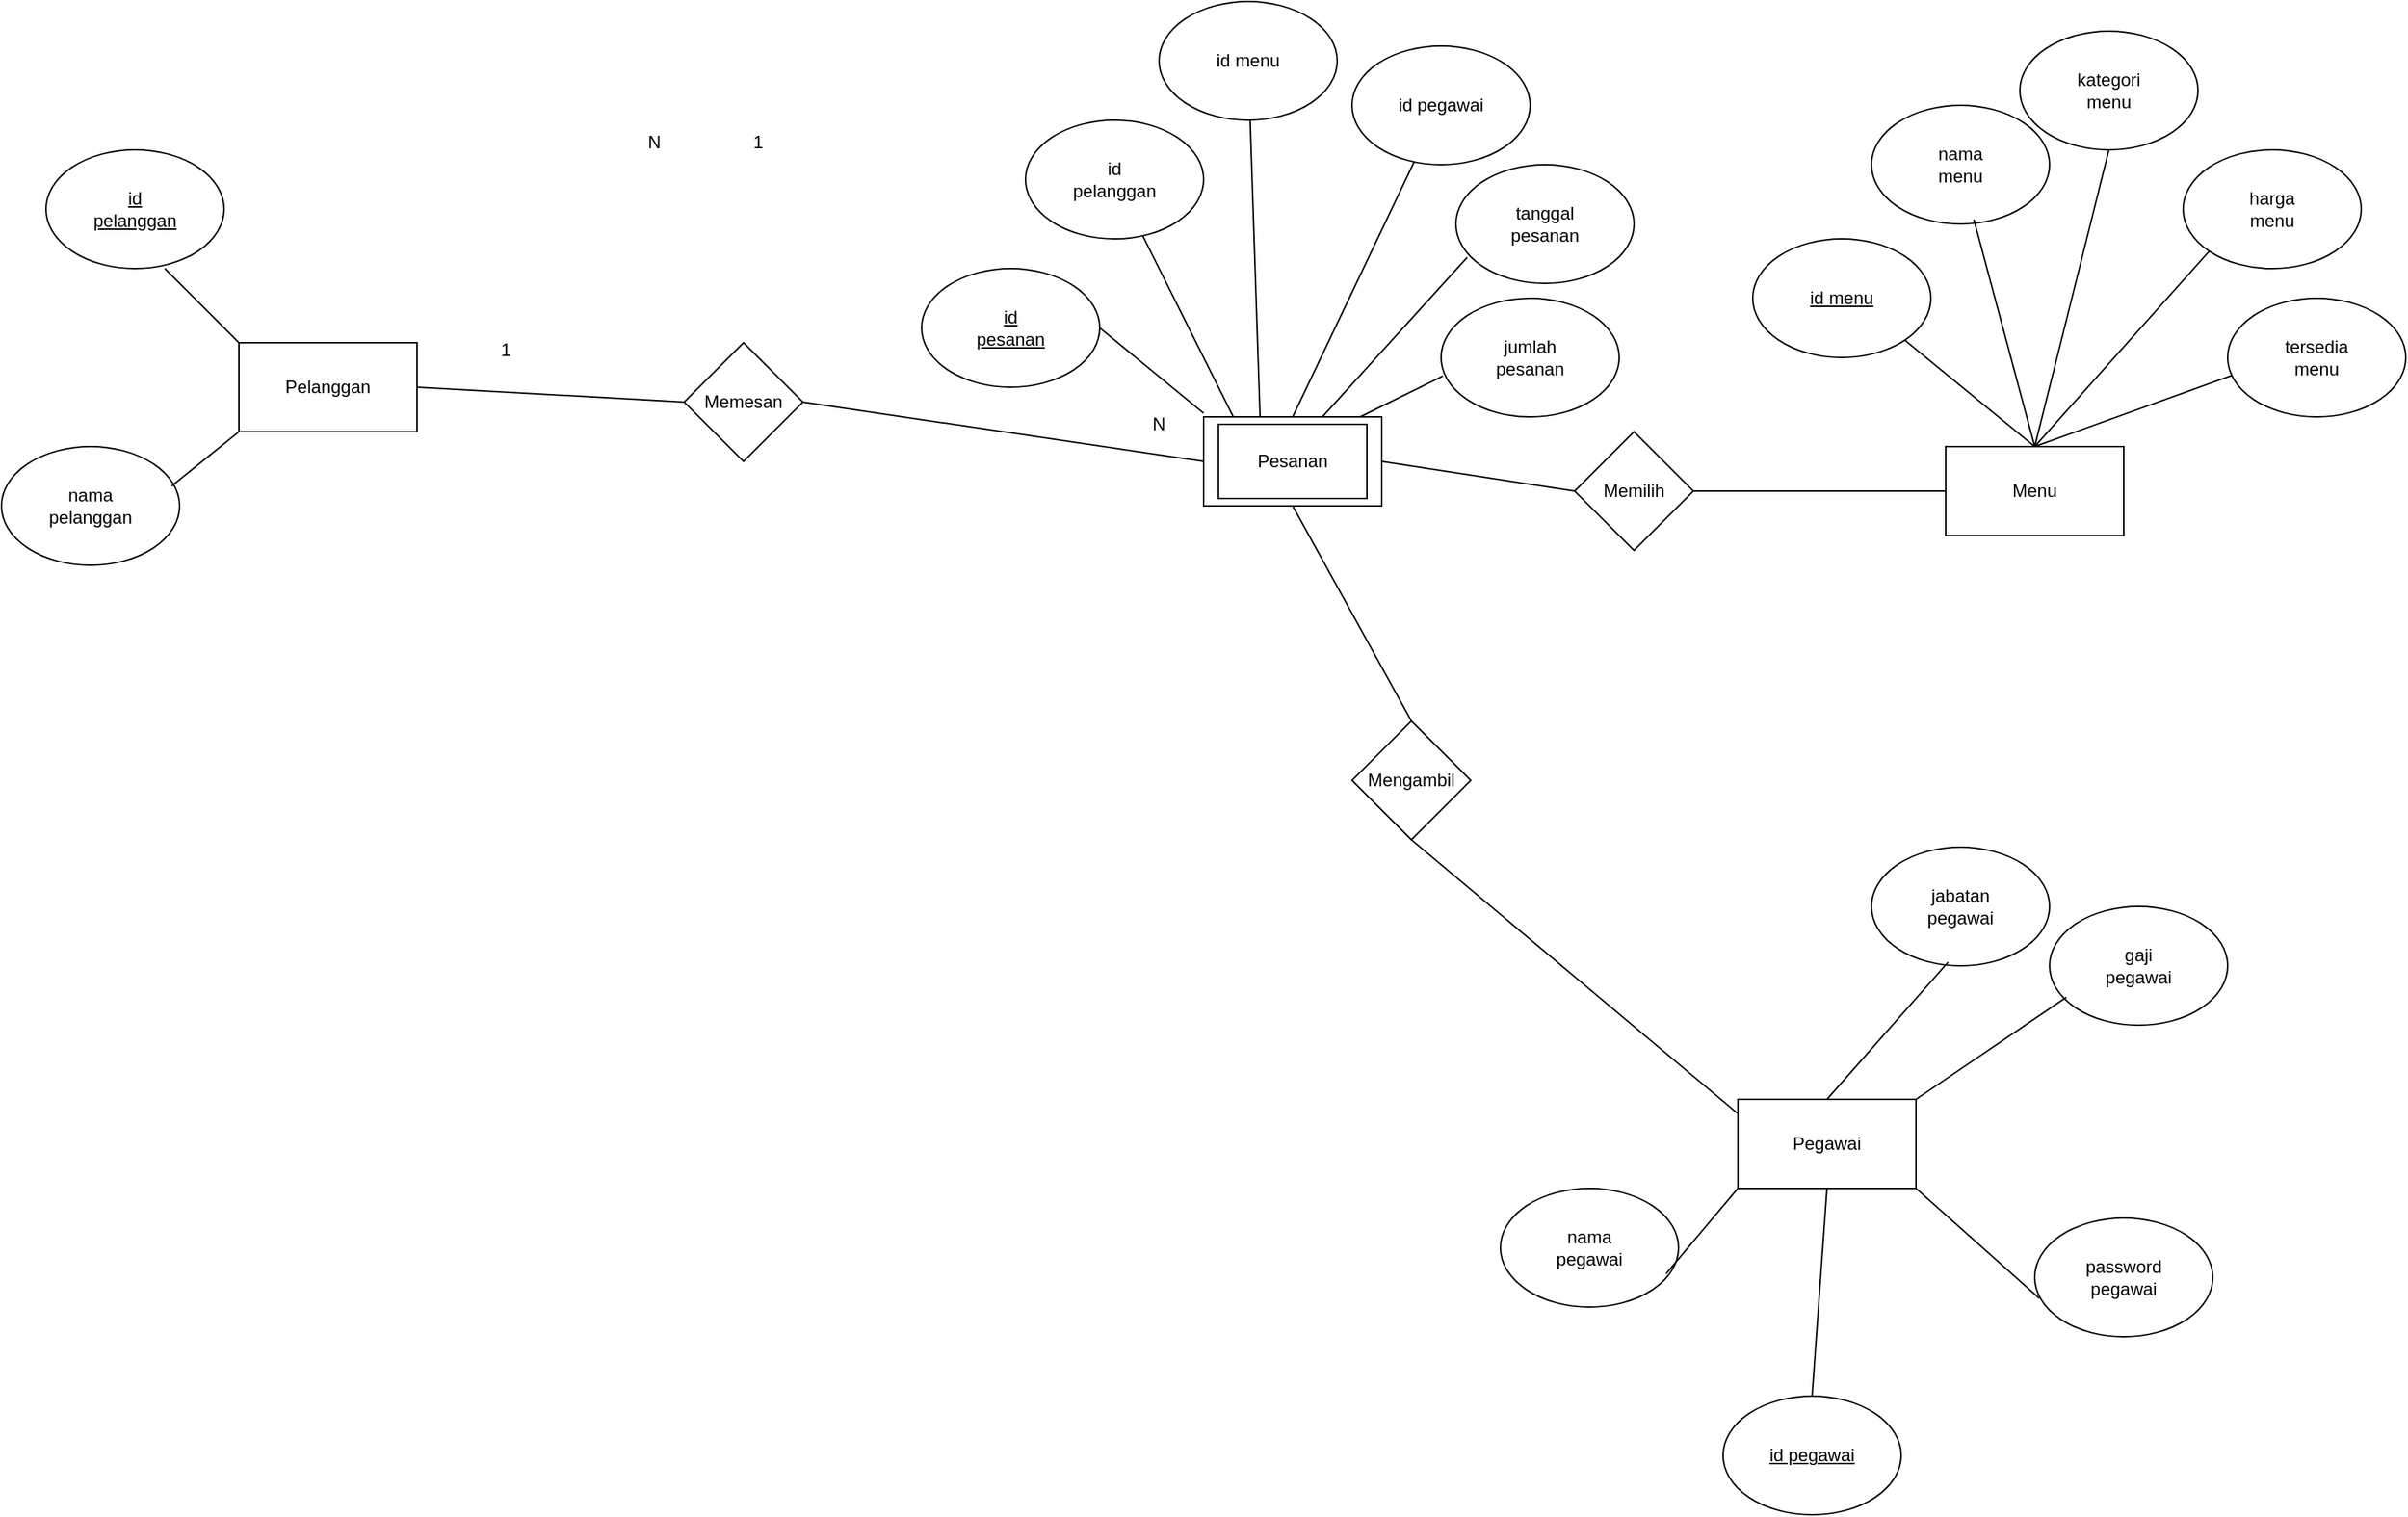 <mxfile version="24.7.14">
  <diagram name="Halaman-1" id="WiP00z7-OQJ8EnKLOVkh">
    <mxGraphModel dx="2072" dy="598" grid="1" gridSize="10" guides="1" tooltips="1" connect="1" arrows="1" fold="1" page="1" pageScale="1" pageWidth="827" pageHeight="1169" math="0" shadow="0">
      <root>
        <mxCell id="0" />
        <mxCell id="1" parent="0" />
        <mxCell id="e2IvokpkZJgBXwaijT4H-10" value="" style="group" vertex="1" connectable="0" parent="1">
          <mxGeometry x="630" y="300" width="130" height="60" as="geometry" />
        </mxCell>
        <mxCell id="e2IvokpkZJgBXwaijT4H-11" value="" style="rounded=0;whiteSpace=wrap;html=1;" vertex="1" parent="e2IvokpkZJgBXwaijT4H-10">
          <mxGeometry width="120" height="60" as="geometry" />
        </mxCell>
        <mxCell id="e2IvokpkZJgBXwaijT4H-173" value="" style="group" vertex="1" connectable="0" parent="e2IvokpkZJgBXwaijT4H-10">
          <mxGeometry x="10" y="5" width="100" height="50" as="geometry" />
        </mxCell>
        <mxCell id="e2IvokpkZJgBXwaijT4H-170" value="" style="rounded=0;whiteSpace=wrap;html=1;" vertex="1" parent="e2IvokpkZJgBXwaijT4H-173">
          <mxGeometry width="100" height="50" as="geometry" />
        </mxCell>
        <mxCell id="e2IvokpkZJgBXwaijT4H-172" value="Pesanan" style="text;html=1;align=center;verticalAlign=middle;whiteSpace=wrap;rounded=0;" vertex="1" parent="e2IvokpkZJgBXwaijT4H-173">
          <mxGeometry x="20" y="10" width="60" height="30" as="geometry" />
        </mxCell>
        <mxCell id="e2IvokpkZJgBXwaijT4H-9" value="" style="group" vertex="1" connectable="0" parent="1">
          <mxGeometry x="730" y="505" width="80" height="80" as="geometry" />
        </mxCell>
        <mxCell id="e2IvokpkZJgBXwaijT4H-7" value="" style="rhombus;whiteSpace=wrap;html=1;" vertex="1" parent="e2IvokpkZJgBXwaijT4H-9">
          <mxGeometry width="80" height="80" as="geometry" />
        </mxCell>
        <mxCell id="e2IvokpkZJgBXwaijT4H-8" value="Mengambil" style="text;html=1;align=center;verticalAlign=middle;whiteSpace=wrap;rounded=0;" vertex="1" parent="e2IvokpkZJgBXwaijT4H-9">
          <mxGeometry x="10" y="25" width="60" height="30" as="geometry" />
        </mxCell>
        <mxCell id="e2IvokpkZJgBXwaijT4H-43" value="" style="group" vertex="1" connectable="0" parent="1">
          <mxGeometry x="1000" y="40" width="440" height="340" as="geometry" />
        </mxCell>
        <mxCell id="e2IvokpkZJgBXwaijT4H-3" value="" style="group" vertex="1" connectable="0" parent="e2IvokpkZJgBXwaijT4H-43">
          <mxGeometry x="130" y="280" width="120" height="60" as="geometry" />
        </mxCell>
        <mxCell id="e2IvokpkZJgBXwaijT4H-1" value="" style="rounded=0;whiteSpace=wrap;html=1;" vertex="1" parent="e2IvokpkZJgBXwaijT4H-3">
          <mxGeometry width="120" height="60" as="geometry" />
        </mxCell>
        <mxCell id="e2IvokpkZJgBXwaijT4H-2" value="Menu" style="text;html=1;align=center;verticalAlign=middle;whiteSpace=wrap;rounded=0;" vertex="1" parent="e2IvokpkZJgBXwaijT4H-3">
          <mxGeometry x="30" y="15" width="60" height="30" as="geometry" />
        </mxCell>
        <mxCell id="e2IvokpkZJgBXwaijT4H-6" value="" style="group" vertex="1" connectable="0" parent="e2IvokpkZJgBXwaijT4H-43">
          <mxGeometry y="140" width="120" height="80" as="geometry" />
        </mxCell>
        <mxCell id="e2IvokpkZJgBXwaijT4H-4" value="" style="ellipse;whiteSpace=wrap;html=1;" vertex="1" parent="e2IvokpkZJgBXwaijT4H-6">
          <mxGeometry width="120" height="80" as="geometry" />
        </mxCell>
        <mxCell id="e2IvokpkZJgBXwaijT4H-5" value="&lt;u&gt;id menu&lt;/u&gt;" style="text;html=1;align=center;verticalAlign=middle;whiteSpace=wrap;rounded=0;" vertex="1" parent="e2IvokpkZJgBXwaijT4H-6">
          <mxGeometry x="30" y="25" width="60" height="30" as="geometry" />
        </mxCell>
        <mxCell id="e2IvokpkZJgBXwaijT4H-21" value="" style="group" vertex="1" connectable="0" parent="e2IvokpkZJgBXwaijT4H-43">
          <mxGeometry x="290" y="80" width="120" height="80" as="geometry" />
        </mxCell>
        <mxCell id="e2IvokpkZJgBXwaijT4H-22" value="" style="ellipse;whiteSpace=wrap;html=1;" vertex="1" parent="e2IvokpkZJgBXwaijT4H-21">
          <mxGeometry width="120" height="80" as="geometry" />
        </mxCell>
        <mxCell id="e2IvokpkZJgBXwaijT4H-23" value="harga menu" style="text;html=1;align=center;verticalAlign=middle;whiteSpace=wrap;rounded=0;" vertex="1" parent="e2IvokpkZJgBXwaijT4H-21">
          <mxGeometry x="30" y="25" width="60" height="30" as="geometry" />
        </mxCell>
        <mxCell id="e2IvokpkZJgBXwaijT4H-24" value="" style="group" vertex="1" connectable="0" parent="e2IvokpkZJgBXwaijT4H-43">
          <mxGeometry x="180" width="120" height="80" as="geometry" />
        </mxCell>
        <mxCell id="e2IvokpkZJgBXwaijT4H-25" value="" style="ellipse;whiteSpace=wrap;html=1;" vertex="1" parent="e2IvokpkZJgBXwaijT4H-24">
          <mxGeometry width="120" height="80" as="geometry" />
        </mxCell>
        <mxCell id="e2IvokpkZJgBXwaijT4H-26" value="kategori menu" style="text;html=1;align=center;verticalAlign=middle;whiteSpace=wrap;rounded=0;" vertex="1" parent="e2IvokpkZJgBXwaijT4H-24">
          <mxGeometry x="30" y="25" width="60" height="30" as="geometry" />
        </mxCell>
        <mxCell id="e2IvokpkZJgBXwaijT4H-27" value="" style="group" vertex="1" connectable="0" parent="e2IvokpkZJgBXwaijT4H-43">
          <mxGeometry x="80" y="50" width="120" height="80" as="geometry" />
        </mxCell>
        <mxCell id="e2IvokpkZJgBXwaijT4H-28" value="" style="ellipse;whiteSpace=wrap;html=1;" vertex="1" parent="e2IvokpkZJgBXwaijT4H-27">
          <mxGeometry width="120" height="80" as="geometry" />
        </mxCell>
        <mxCell id="e2IvokpkZJgBXwaijT4H-29" value="nama menu" style="text;html=1;align=center;verticalAlign=middle;whiteSpace=wrap;rounded=0;" vertex="1" parent="e2IvokpkZJgBXwaijT4H-27">
          <mxGeometry x="30" y="25" width="60" height="30" as="geometry" />
        </mxCell>
        <mxCell id="e2IvokpkZJgBXwaijT4H-30" value="" style="group" vertex="1" connectable="0" parent="e2IvokpkZJgBXwaijT4H-43">
          <mxGeometry x="320" y="180" width="120" height="80" as="geometry" />
        </mxCell>
        <mxCell id="e2IvokpkZJgBXwaijT4H-31" value="" style="ellipse;whiteSpace=wrap;html=1;" vertex="1" parent="e2IvokpkZJgBXwaijT4H-30">
          <mxGeometry width="120" height="80" as="geometry" />
        </mxCell>
        <mxCell id="e2IvokpkZJgBXwaijT4H-32" value="tersedia menu" style="text;html=1;align=center;verticalAlign=middle;whiteSpace=wrap;rounded=0;" vertex="1" parent="e2IvokpkZJgBXwaijT4H-30">
          <mxGeometry x="30" y="25" width="60" height="30" as="geometry" />
        </mxCell>
        <mxCell id="e2IvokpkZJgBXwaijT4H-33" value="" style="endArrow=none;html=1;rounded=0;exitX=0.5;exitY=0;exitDx=0;exitDy=0;entryX=1;entryY=1;entryDx=0;entryDy=0;" edge="1" parent="e2IvokpkZJgBXwaijT4H-43" source="e2IvokpkZJgBXwaijT4H-1" target="e2IvokpkZJgBXwaijT4H-4">
          <mxGeometry width="50" height="50" relative="1" as="geometry">
            <mxPoint x="200" y="220" as="sourcePoint" />
            <mxPoint x="250" y="170" as="targetPoint" />
          </mxGeometry>
        </mxCell>
        <mxCell id="e2IvokpkZJgBXwaijT4H-34" value="" style="endArrow=none;html=1;rounded=0;exitX=0.5;exitY=0;exitDx=0;exitDy=0;entryX=0.575;entryY=0.963;entryDx=0;entryDy=0;entryPerimeter=0;" edge="1" parent="e2IvokpkZJgBXwaijT4H-43" source="e2IvokpkZJgBXwaijT4H-1" target="e2IvokpkZJgBXwaijT4H-28">
          <mxGeometry width="50" height="50" relative="1" as="geometry">
            <mxPoint x="200" y="290" as="sourcePoint" />
            <mxPoint x="112" y="218" as="targetPoint" />
          </mxGeometry>
        </mxCell>
        <mxCell id="e2IvokpkZJgBXwaijT4H-35" value="" style="endArrow=none;html=1;rounded=0;exitX=0.5;exitY=0;exitDx=0;exitDy=0;entryX=0.5;entryY=1;entryDx=0;entryDy=0;" edge="1" parent="e2IvokpkZJgBXwaijT4H-43" source="e2IvokpkZJgBXwaijT4H-1" target="e2IvokpkZJgBXwaijT4H-25">
          <mxGeometry width="50" height="50" relative="1" as="geometry">
            <mxPoint x="200" y="220" as="sourcePoint" />
            <mxPoint x="250" y="170" as="targetPoint" />
          </mxGeometry>
        </mxCell>
        <mxCell id="e2IvokpkZJgBXwaijT4H-36" value="" style="endArrow=none;html=1;rounded=0;exitX=0.5;exitY=0;exitDx=0;exitDy=0;entryX=0;entryY=1;entryDx=0;entryDy=0;" edge="1" parent="e2IvokpkZJgBXwaijT4H-43" source="e2IvokpkZJgBXwaijT4H-1" target="e2IvokpkZJgBXwaijT4H-22">
          <mxGeometry width="50" height="50" relative="1" as="geometry">
            <mxPoint x="200" y="220" as="sourcePoint" />
            <mxPoint x="250" y="170" as="targetPoint" />
          </mxGeometry>
        </mxCell>
        <mxCell id="e2IvokpkZJgBXwaijT4H-37" value="" style="endArrow=none;html=1;rounded=0;exitX=0.5;exitY=0;exitDx=0;exitDy=0;entryX=0.025;entryY=0.65;entryDx=0;entryDy=0;entryPerimeter=0;" edge="1" parent="e2IvokpkZJgBXwaijT4H-43" source="e2IvokpkZJgBXwaijT4H-1" target="e2IvokpkZJgBXwaijT4H-31">
          <mxGeometry width="50" height="50" relative="1" as="geometry">
            <mxPoint x="200" y="220" as="sourcePoint" />
            <mxPoint x="250" y="170" as="targetPoint" />
          </mxGeometry>
        </mxCell>
        <mxCell id="e2IvokpkZJgBXwaijT4H-128" value="" style="group" vertex="1" connectable="0" parent="1">
          <mxGeometry x="880" y="310" width="80" height="80" as="geometry" />
        </mxCell>
        <mxCell id="e2IvokpkZJgBXwaijT4H-129" value="" style="rhombus;whiteSpace=wrap;html=1;" vertex="1" parent="e2IvokpkZJgBXwaijT4H-128">
          <mxGeometry width="80" height="80" as="geometry" />
        </mxCell>
        <mxCell id="e2IvokpkZJgBXwaijT4H-130" value="Memilih" style="text;html=1;align=center;verticalAlign=middle;whiteSpace=wrap;rounded=0;" vertex="1" parent="e2IvokpkZJgBXwaijT4H-128">
          <mxGeometry x="10" y="25" width="60" height="30" as="geometry" />
        </mxCell>
        <mxCell id="e2IvokpkZJgBXwaijT4H-135" value="" style="group" vertex="1" connectable="0" parent="1">
          <mxGeometry x="280" y="250" width="80" height="80" as="geometry" />
        </mxCell>
        <mxCell id="e2IvokpkZJgBXwaijT4H-136" value="" style="rhombus;whiteSpace=wrap;html=1;" vertex="1" parent="e2IvokpkZJgBXwaijT4H-135">
          <mxGeometry width="80" height="80" as="geometry" />
        </mxCell>
        <mxCell id="e2IvokpkZJgBXwaijT4H-137" value="Memesan" style="text;html=1;align=center;verticalAlign=middle;whiteSpace=wrap;rounded=0;" vertex="1" parent="e2IvokpkZJgBXwaijT4H-135">
          <mxGeometry x="10" y="25" width="60" height="30" as="geometry" />
        </mxCell>
        <mxCell id="e2IvokpkZJgBXwaijT4H-140" value="1" style="text;html=1;align=center;verticalAlign=middle;whiteSpace=wrap;rounded=0;" vertex="1" parent="1">
          <mxGeometry x="130" y="240" width="60" height="30" as="geometry" />
        </mxCell>
        <mxCell id="e2IvokpkZJgBXwaijT4H-154" value="N" style="text;html=1;align=center;verticalAlign=middle;whiteSpace=wrap;rounded=0;" vertex="1" parent="1">
          <mxGeometry x="230" y="100" width="60" height="30" as="geometry" />
        </mxCell>
        <mxCell id="e2IvokpkZJgBXwaijT4H-155" value="1" style="text;html=1;align=center;verticalAlign=middle;whiteSpace=wrap;rounded=0;" vertex="1" parent="1">
          <mxGeometry x="300" y="100" width="60" height="30" as="geometry" />
        </mxCell>
        <mxCell id="e2IvokpkZJgBXwaijT4H-163" value="" style="endArrow=none;html=1;rounded=0;" edge="1" parent="1">
          <mxGeometry width="50" height="50" relative="1" as="geometry">
            <mxPoint x="100" y="280" as="sourcePoint" />
            <mxPoint x="280" y="290" as="targetPoint" />
          </mxGeometry>
        </mxCell>
        <mxCell id="e2IvokpkZJgBXwaijT4H-165" value="" style="endArrow=none;html=1;rounded=0;entryX=0;entryY=0.5;entryDx=0;entryDy=0;" edge="1" parent="1" target="e2IvokpkZJgBXwaijT4H-11">
          <mxGeometry width="50" height="50" relative="1" as="geometry">
            <mxPoint x="360" y="290" as="sourcePoint" />
            <mxPoint x="250" y="340" as="targetPoint" />
          </mxGeometry>
        </mxCell>
        <mxCell id="e2IvokpkZJgBXwaijT4H-166" value="" style="endArrow=none;html=1;rounded=0;exitX=1;exitY=0.5;exitDx=0;exitDy=0;entryX=0;entryY=0.5;entryDx=0;entryDy=0;" edge="1" parent="1" source="e2IvokpkZJgBXwaijT4H-11" target="e2IvokpkZJgBXwaijT4H-129">
          <mxGeometry width="50" height="50" relative="1" as="geometry">
            <mxPoint x="600" y="460" as="sourcePoint" />
            <mxPoint x="650" y="410" as="targetPoint" />
          </mxGeometry>
        </mxCell>
        <mxCell id="e2IvokpkZJgBXwaijT4H-167" value="" style="endArrow=none;html=1;rounded=0;exitX=1;exitY=0.5;exitDx=0;exitDy=0;entryX=0;entryY=0.5;entryDx=0;entryDy=0;" edge="1" parent="1" source="e2IvokpkZJgBXwaijT4H-129" target="e2IvokpkZJgBXwaijT4H-1">
          <mxGeometry width="50" height="50" relative="1" as="geometry">
            <mxPoint x="600" y="460" as="sourcePoint" />
            <mxPoint x="650" y="410" as="targetPoint" />
          </mxGeometry>
        </mxCell>
        <mxCell id="e2IvokpkZJgBXwaijT4H-168" value="" style="endArrow=none;html=1;rounded=0;entryX=0.5;entryY=1;entryDx=0;entryDy=0;exitX=0.5;exitY=0;exitDx=0;exitDy=0;" edge="1" parent="1" source="e2IvokpkZJgBXwaijT4H-7" target="e2IvokpkZJgBXwaijT4H-11">
          <mxGeometry width="50" height="50" relative="1" as="geometry">
            <mxPoint x="600" y="460" as="sourcePoint" />
            <mxPoint x="650" y="410" as="targetPoint" />
          </mxGeometry>
        </mxCell>
        <mxCell id="e2IvokpkZJgBXwaijT4H-169" value="" style="endArrow=none;html=1;rounded=0;exitX=0.5;exitY=1;exitDx=0;exitDy=0;entryX=0.5;entryY=1;entryDx=0;entryDy=0;" edge="1" parent="1" source="e2IvokpkZJgBXwaijT4H-7" target="e2IvokpkZJgBXwaijT4H-17">
          <mxGeometry width="50" height="50" relative="1" as="geometry">
            <mxPoint x="600" y="460" as="sourcePoint" />
            <mxPoint x="650" y="410" as="targetPoint" />
          </mxGeometry>
        </mxCell>
        <mxCell id="e2IvokpkZJgBXwaijT4H-16" value="" style="group" vertex="1" connectable="0" parent="1">
          <mxGeometry x="990" y="760" width="120" height="60" as="geometry" />
        </mxCell>
        <mxCell id="e2IvokpkZJgBXwaijT4H-17" value="" style="rounded=0;whiteSpace=wrap;html=1;" vertex="1" parent="e2IvokpkZJgBXwaijT4H-16">
          <mxGeometry width="120" height="60" as="geometry" />
        </mxCell>
        <mxCell id="e2IvokpkZJgBXwaijT4H-18" value="Pegawai" style="text;html=1;align=center;verticalAlign=middle;whiteSpace=wrap;rounded=0;" vertex="1" parent="e2IvokpkZJgBXwaijT4H-16">
          <mxGeometry x="30" y="15" width="60" height="30" as="geometry" />
        </mxCell>
        <mxCell id="e2IvokpkZJgBXwaijT4H-97" value="" style="group" vertex="1" connectable="0" parent="1">
          <mxGeometry x="1190" y="840" width="120" height="80" as="geometry" />
        </mxCell>
        <mxCell id="e2IvokpkZJgBXwaijT4H-98" value="" style="ellipse;whiteSpace=wrap;html=1;" vertex="1" parent="e2IvokpkZJgBXwaijT4H-97">
          <mxGeometry width="120" height="80" as="geometry" />
        </mxCell>
        <mxCell id="e2IvokpkZJgBXwaijT4H-99" value="password pegawai" style="text;html=1;align=center;verticalAlign=middle;whiteSpace=wrap;rounded=0;" vertex="1" parent="e2IvokpkZJgBXwaijT4H-97">
          <mxGeometry x="30" y="25" width="60" height="30" as="geometry" />
        </mxCell>
        <mxCell id="e2IvokpkZJgBXwaijT4H-100" value="" style="group" vertex="1" connectable="0" parent="1">
          <mxGeometry x="1200" y="630" width="120" height="80" as="geometry" />
        </mxCell>
        <mxCell id="e2IvokpkZJgBXwaijT4H-101" value="" style="ellipse;whiteSpace=wrap;html=1;" vertex="1" parent="e2IvokpkZJgBXwaijT4H-100">
          <mxGeometry width="120" height="80" as="geometry" />
        </mxCell>
        <mxCell id="e2IvokpkZJgBXwaijT4H-102" value="gaji pegawai" style="text;html=1;align=center;verticalAlign=middle;whiteSpace=wrap;rounded=0;" vertex="1" parent="e2IvokpkZJgBXwaijT4H-100">
          <mxGeometry x="30" y="25" width="60" height="30" as="geometry" />
        </mxCell>
        <mxCell id="e2IvokpkZJgBXwaijT4H-103" value="" style="group" vertex="1" connectable="0" parent="1">
          <mxGeometry x="1080" y="590" width="120" height="80" as="geometry" />
        </mxCell>
        <mxCell id="e2IvokpkZJgBXwaijT4H-104" value="" style="ellipse;whiteSpace=wrap;html=1;" vertex="1" parent="e2IvokpkZJgBXwaijT4H-103">
          <mxGeometry width="120" height="80" as="geometry" />
        </mxCell>
        <mxCell id="e2IvokpkZJgBXwaijT4H-105" value="jabatan pegawai" style="text;html=1;align=center;verticalAlign=middle;whiteSpace=wrap;rounded=0;" vertex="1" parent="e2IvokpkZJgBXwaijT4H-103">
          <mxGeometry x="30" y="25" width="60" height="30" as="geometry" />
        </mxCell>
        <mxCell id="e2IvokpkZJgBXwaijT4H-106" value="" style="group" vertex="1" connectable="0" parent="1">
          <mxGeometry x="830" y="820" width="120" height="80" as="geometry" />
        </mxCell>
        <mxCell id="e2IvokpkZJgBXwaijT4H-107" value="" style="ellipse;whiteSpace=wrap;html=1;" vertex="1" parent="e2IvokpkZJgBXwaijT4H-106">
          <mxGeometry width="120" height="80" as="geometry" />
        </mxCell>
        <mxCell id="e2IvokpkZJgBXwaijT4H-108" value="nama pegawai" style="text;html=1;align=center;verticalAlign=middle;whiteSpace=wrap;rounded=0;" vertex="1" parent="e2IvokpkZJgBXwaijT4H-106">
          <mxGeometry x="30" y="25" width="60" height="30" as="geometry" />
        </mxCell>
        <mxCell id="e2IvokpkZJgBXwaijT4H-109" value="" style="group" vertex="1" connectable="0" parent="1">
          <mxGeometry x="980" y="960" width="120" height="80" as="geometry" />
        </mxCell>
        <mxCell id="e2IvokpkZJgBXwaijT4H-110" value="" style="ellipse;whiteSpace=wrap;html=1;" vertex="1" parent="e2IvokpkZJgBXwaijT4H-109">
          <mxGeometry width="120" height="80" as="geometry" />
        </mxCell>
        <mxCell id="e2IvokpkZJgBXwaijT4H-111" value="&lt;u&gt;id pegawai&lt;/u&gt;" style="text;html=1;align=center;verticalAlign=middle;whiteSpace=wrap;rounded=0;" vertex="1" parent="e2IvokpkZJgBXwaijT4H-109">
          <mxGeometry x="30" y="25" width="60" height="30" as="geometry" />
        </mxCell>
        <mxCell id="e2IvokpkZJgBXwaijT4H-113" value="" style="endArrow=none;html=1;rounded=0;entryX=0.5;entryY=0;entryDx=0;entryDy=0;exitX=0.5;exitY=1;exitDx=0;exitDy=0;" edge="1" parent="1" source="e2IvokpkZJgBXwaijT4H-17" target="e2IvokpkZJgBXwaijT4H-110">
          <mxGeometry width="50" height="50" relative="1" as="geometry">
            <mxPoint x="990" y="760" as="sourcePoint" />
            <mxPoint x="1040" y="710" as="targetPoint" />
          </mxGeometry>
        </mxCell>
        <mxCell id="e2IvokpkZJgBXwaijT4H-116" value="" style="endArrow=none;html=1;rounded=0;entryX=0.93;entryY=0.719;entryDx=0;entryDy=0;entryPerimeter=0;exitX=0;exitY=1;exitDx=0;exitDy=0;" edge="1" parent="1" source="e2IvokpkZJgBXwaijT4H-17" target="e2IvokpkZJgBXwaijT4H-107">
          <mxGeometry width="50" height="50" relative="1" as="geometry">
            <mxPoint x="1050" y="820" as="sourcePoint" />
            <mxPoint x="1050" y="710" as="targetPoint" />
          </mxGeometry>
        </mxCell>
        <mxCell id="e2IvokpkZJgBXwaijT4H-117" value="" style="endArrow=none;html=1;rounded=0;exitX=0.5;exitY=0;exitDx=0;exitDy=0;entryX=0.43;entryY=0.969;entryDx=0;entryDy=0;entryPerimeter=0;" edge="1" parent="1" source="e2IvokpkZJgBXwaijT4H-17" target="e2IvokpkZJgBXwaijT4H-104">
          <mxGeometry width="50" height="50" relative="1" as="geometry">
            <mxPoint x="1000" y="760" as="sourcePoint" />
            <mxPoint x="1050" y="710" as="targetPoint" />
          </mxGeometry>
        </mxCell>
        <mxCell id="e2IvokpkZJgBXwaijT4H-118" value="" style="endArrow=none;html=1;rounded=0;exitX=1;exitY=0;exitDx=0;exitDy=0;entryX=0.094;entryY=0.765;entryDx=0;entryDy=0;entryPerimeter=0;" edge="1" parent="1" source="e2IvokpkZJgBXwaijT4H-17" target="e2IvokpkZJgBXwaijT4H-101">
          <mxGeometry width="50" height="50" relative="1" as="geometry">
            <mxPoint x="1000" y="760" as="sourcePoint" />
            <mxPoint x="1050" y="710" as="targetPoint" />
          </mxGeometry>
        </mxCell>
        <mxCell id="e2IvokpkZJgBXwaijT4H-119" value="" style="endArrow=none;html=1;rounded=0;entryX=0.026;entryY=0.677;entryDx=0;entryDy=0;entryPerimeter=0;" edge="1" parent="1" target="e2IvokpkZJgBXwaijT4H-98">
          <mxGeometry width="50" height="50" relative="1" as="geometry">
            <mxPoint x="1110" y="820" as="sourcePoint" />
            <mxPoint x="1050" y="710" as="targetPoint" />
          </mxGeometry>
        </mxCell>
        <mxCell id="e2IvokpkZJgBXwaijT4H-13" value="" style="group" vertex="1" connectable="0" parent="1">
          <mxGeometry x="-20" y="250" width="120" height="60" as="geometry" />
        </mxCell>
        <mxCell id="e2IvokpkZJgBXwaijT4H-14" value="" style="rounded=0;whiteSpace=wrap;html=1;" vertex="1" parent="e2IvokpkZJgBXwaijT4H-13">
          <mxGeometry width="120" height="60" as="geometry" />
        </mxCell>
        <mxCell id="e2IvokpkZJgBXwaijT4H-15" value="Pelanggan" style="text;html=1;align=center;verticalAlign=middle;whiteSpace=wrap;rounded=0;" vertex="1" parent="e2IvokpkZJgBXwaijT4H-13">
          <mxGeometry x="30" y="15" width="60" height="30" as="geometry" />
        </mxCell>
        <mxCell id="e2IvokpkZJgBXwaijT4H-84" value="" style="group" vertex="1" connectable="0" parent="1">
          <mxGeometry x="-180" y="320" width="120" height="80" as="geometry" />
        </mxCell>
        <mxCell id="e2IvokpkZJgBXwaijT4H-85" value="" style="ellipse;whiteSpace=wrap;html=1;" vertex="1" parent="e2IvokpkZJgBXwaijT4H-84">
          <mxGeometry width="120" height="80" as="geometry" />
        </mxCell>
        <mxCell id="e2IvokpkZJgBXwaijT4H-86" value="nama pelanggan" style="text;html=1;align=center;verticalAlign=middle;whiteSpace=wrap;rounded=0;" vertex="1" parent="e2IvokpkZJgBXwaijT4H-84">
          <mxGeometry x="30" y="25" width="60" height="30" as="geometry" />
        </mxCell>
        <mxCell id="e2IvokpkZJgBXwaijT4H-87" value="" style="group" vertex="1" connectable="0" parent="1">
          <mxGeometry x="-150" y="120" width="120" height="80" as="geometry" />
        </mxCell>
        <mxCell id="e2IvokpkZJgBXwaijT4H-88" value="" style="ellipse;whiteSpace=wrap;html=1;" vertex="1" parent="e2IvokpkZJgBXwaijT4H-87">
          <mxGeometry width="120" height="80" as="geometry" />
        </mxCell>
        <mxCell id="e2IvokpkZJgBXwaijT4H-89" value="&lt;u&gt;id pelanggan&lt;/u&gt;" style="text;html=1;align=center;verticalAlign=middle;whiteSpace=wrap;rounded=0;" vertex="1" parent="e2IvokpkZJgBXwaijT4H-87">
          <mxGeometry x="30" y="25" width="60" height="30" as="geometry" />
        </mxCell>
        <mxCell id="e2IvokpkZJgBXwaijT4H-90" value="" style="endArrow=none;html=1;rounded=0;entryX=0.667;entryY=1;entryDx=0;entryDy=0;entryPerimeter=0;" edge="1" parent="1" target="e2IvokpkZJgBXwaijT4H-88">
          <mxGeometry width="50" height="50" relative="1" as="geometry">
            <mxPoint x="-20" y="250" as="sourcePoint" />
            <mxPoint x="200" y="170" as="targetPoint" />
          </mxGeometry>
        </mxCell>
        <mxCell id="e2IvokpkZJgBXwaijT4H-91" value="" style="endArrow=none;html=1;rounded=0;exitX=0;exitY=1;exitDx=0;exitDy=0;entryX=0.956;entryY=0.332;entryDx=0;entryDy=0;entryPerimeter=0;" edge="1" parent="1" source="e2IvokpkZJgBXwaijT4H-14" target="e2IvokpkZJgBXwaijT4H-85">
          <mxGeometry width="50" height="50" relative="1" as="geometry">
            <mxPoint x="50" y="252" as="sourcePoint" />
            <mxPoint x="-40" y="320" as="targetPoint" />
          </mxGeometry>
        </mxCell>
        <mxCell id="e2IvokpkZJgBXwaijT4H-39" value="" style="group" vertex="1" connectable="0" parent="1">
          <mxGeometry x="790" y="220" width="120" height="80" as="geometry" />
        </mxCell>
        <mxCell id="e2IvokpkZJgBXwaijT4H-40" value="" style="ellipse;whiteSpace=wrap;html=1;" vertex="1" parent="e2IvokpkZJgBXwaijT4H-39">
          <mxGeometry width="120" height="80" as="geometry" />
        </mxCell>
        <mxCell id="e2IvokpkZJgBXwaijT4H-41" value="jumlah pesanan" style="text;html=1;align=center;verticalAlign=middle;whiteSpace=wrap;rounded=0;" vertex="1" parent="e2IvokpkZJgBXwaijT4H-39">
          <mxGeometry x="30" y="25" width="60" height="30" as="geometry" />
        </mxCell>
        <mxCell id="e2IvokpkZJgBXwaijT4H-44" value="" style="group" vertex="1" connectable="0" parent="1">
          <mxGeometry x="800" y="130" width="120" height="80" as="geometry" />
        </mxCell>
        <mxCell id="e2IvokpkZJgBXwaijT4H-45" value="" style="ellipse;whiteSpace=wrap;html=1;" vertex="1" parent="e2IvokpkZJgBXwaijT4H-44">
          <mxGeometry width="120" height="80" as="geometry" />
        </mxCell>
        <mxCell id="e2IvokpkZJgBXwaijT4H-46" value="tanggal pesanan" style="text;html=1;align=center;verticalAlign=middle;whiteSpace=wrap;rounded=0;" vertex="1" parent="e2IvokpkZJgBXwaijT4H-44">
          <mxGeometry x="30" y="25" width="60" height="30" as="geometry" />
        </mxCell>
        <mxCell id="e2IvokpkZJgBXwaijT4H-50" value="" style="group" vertex="1" connectable="0" parent="1">
          <mxGeometry x="600" y="20" width="120" height="80" as="geometry" />
        </mxCell>
        <mxCell id="e2IvokpkZJgBXwaijT4H-51" value="" style="ellipse;whiteSpace=wrap;html=1;" vertex="1" parent="e2IvokpkZJgBXwaijT4H-50">
          <mxGeometry width="120" height="80" as="geometry" />
        </mxCell>
        <mxCell id="e2IvokpkZJgBXwaijT4H-52" value="id menu" style="text;html=1;align=center;verticalAlign=middle;whiteSpace=wrap;rounded=0;" vertex="1" parent="e2IvokpkZJgBXwaijT4H-50">
          <mxGeometry x="30" y="25" width="60" height="30" as="geometry" />
        </mxCell>
        <mxCell id="e2IvokpkZJgBXwaijT4H-53" value="" style="group" vertex="1" connectable="0" parent="1">
          <mxGeometry x="510" y="100" width="120" height="80" as="geometry" />
        </mxCell>
        <mxCell id="e2IvokpkZJgBXwaijT4H-54" value="" style="ellipse;whiteSpace=wrap;html=1;" vertex="1" parent="e2IvokpkZJgBXwaijT4H-53">
          <mxGeometry width="120" height="80" as="geometry" />
        </mxCell>
        <mxCell id="e2IvokpkZJgBXwaijT4H-55" value="id pelanggan" style="text;html=1;align=center;verticalAlign=middle;whiteSpace=wrap;rounded=0;" vertex="1" parent="e2IvokpkZJgBXwaijT4H-53">
          <mxGeometry x="30" y="25" width="60" height="30" as="geometry" />
        </mxCell>
        <mxCell id="e2IvokpkZJgBXwaijT4H-56" value="" style="group" vertex="1" connectable="0" parent="1">
          <mxGeometry x="440" y="200" width="120" height="80" as="geometry" />
        </mxCell>
        <mxCell id="e2IvokpkZJgBXwaijT4H-57" value="" style="ellipse;whiteSpace=wrap;html=1;" vertex="1" parent="e2IvokpkZJgBXwaijT4H-56">
          <mxGeometry width="120" height="80" as="geometry" />
        </mxCell>
        <mxCell id="e2IvokpkZJgBXwaijT4H-58" value="&lt;u&gt;id pesanan&lt;/u&gt;" style="text;html=1;align=center;verticalAlign=middle;whiteSpace=wrap;rounded=0;" vertex="1" parent="e2IvokpkZJgBXwaijT4H-56">
          <mxGeometry x="30" y="25" width="60" height="30" as="geometry" />
        </mxCell>
        <mxCell id="e2IvokpkZJgBXwaijT4H-47" value="" style="group" vertex="1" connectable="0" parent="1">
          <mxGeometry x="730" y="50" width="120" height="80" as="geometry" />
        </mxCell>
        <mxCell id="e2IvokpkZJgBXwaijT4H-48" value="" style="ellipse;whiteSpace=wrap;html=1;" vertex="1" parent="e2IvokpkZJgBXwaijT4H-47">
          <mxGeometry width="120" height="80" as="geometry" />
        </mxCell>
        <mxCell id="e2IvokpkZJgBXwaijT4H-49" value="id pegawai" style="text;html=1;align=center;verticalAlign=middle;whiteSpace=wrap;rounded=0;" vertex="1" parent="e2IvokpkZJgBXwaijT4H-47">
          <mxGeometry x="30" y="25" width="60" height="30" as="geometry" />
        </mxCell>
        <mxCell id="e2IvokpkZJgBXwaijT4H-67" value="" style="endArrow=none;html=1;rounded=0;entryX=1;entryY=0.5;entryDx=0;entryDy=0;exitX=1;exitY=0.25;exitDx=0;exitDy=0;" edge="1" parent="1" source="e2IvokpkZJgBXwaijT4H-156" target="e2IvokpkZJgBXwaijT4H-57">
          <mxGeometry width="50" height="50" relative="1" as="geometry">
            <mxPoint x="650" y="300" as="sourcePoint" />
            <mxPoint x="750" y="180" as="targetPoint" />
          </mxGeometry>
        </mxCell>
        <mxCell id="e2IvokpkZJgBXwaijT4H-68" value="" style="endArrow=none;html=1;rounded=0;" edge="1" parent="1" target="e2IvokpkZJgBXwaijT4H-54">
          <mxGeometry width="50" height="50" relative="1" as="geometry">
            <mxPoint x="650" y="300" as="sourcePoint" />
            <mxPoint x="750" y="180" as="targetPoint" />
          </mxGeometry>
        </mxCell>
        <mxCell id="e2IvokpkZJgBXwaijT4H-69" value="" style="endArrow=none;html=1;rounded=0;exitX=0.317;exitY=0.005;exitDx=0;exitDy=0;exitPerimeter=0;" edge="1" parent="1" source="e2IvokpkZJgBXwaijT4H-11" target="e2IvokpkZJgBXwaijT4H-51">
          <mxGeometry width="50" height="50" relative="1" as="geometry">
            <mxPoint x="680" y="300" as="sourcePoint" />
            <mxPoint x="750" y="180" as="targetPoint" />
          </mxGeometry>
        </mxCell>
        <mxCell id="e2IvokpkZJgBXwaijT4H-70" value="" style="endArrow=none;html=1;rounded=0;exitX=0.5;exitY=0;exitDx=0;exitDy=0;" edge="1" parent="1" source="e2IvokpkZJgBXwaijT4H-11" target="e2IvokpkZJgBXwaijT4H-48">
          <mxGeometry width="50" height="50" relative="1" as="geometry">
            <mxPoint x="690" y="300" as="sourcePoint" />
            <mxPoint x="750" y="180" as="targetPoint" />
          </mxGeometry>
        </mxCell>
        <mxCell id="e2IvokpkZJgBXwaijT4H-71" value="" style="endArrow=none;html=1;rounded=0;entryX=0.063;entryY=0.781;entryDx=0;entryDy=0;entryPerimeter=0;" edge="1" parent="1" target="e2IvokpkZJgBXwaijT4H-45">
          <mxGeometry width="50" height="50" relative="1" as="geometry">
            <mxPoint x="710" y="300" as="sourcePoint" />
            <mxPoint x="750" y="180" as="targetPoint" />
          </mxGeometry>
        </mxCell>
        <mxCell id="e2IvokpkZJgBXwaijT4H-72" value="" style="endArrow=none;html=1;rounded=0;exitX=0.881;exitY=-0.002;exitDx=0;exitDy=0;entryX=0.01;entryY=0.656;entryDx=0;entryDy=0;entryPerimeter=0;exitPerimeter=0;" edge="1" parent="1" source="e2IvokpkZJgBXwaijT4H-11" target="e2IvokpkZJgBXwaijT4H-40">
          <mxGeometry width="50" height="50" relative="1" as="geometry">
            <mxPoint x="700" y="230" as="sourcePoint" />
            <mxPoint x="750" y="180" as="targetPoint" />
          </mxGeometry>
        </mxCell>
        <mxCell id="e2IvokpkZJgBXwaijT4H-156" value="N" style="text;html=1;align=center;verticalAlign=middle;whiteSpace=wrap;rounded=0;" vertex="1" parent="1">
          <mxGeometry x="570" y="290" width="60" height="30" as="geometry" />
        </mxCell>
      </root>
    </mxGraphModel>
  </diagram>
</mxfile>
